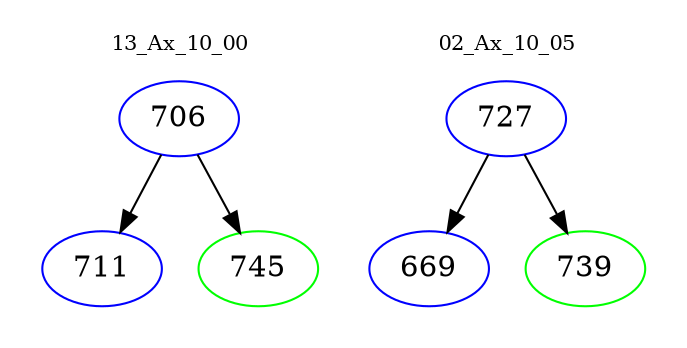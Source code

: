 digraph{
subgraph cluster_0 {
color = white
label = "13_Ax_10_00";
fontsize=10;
T0_706 [label="706", color="blue"]
T0_706 -> T0_711 [color="black"]
T0_711 [label="711", color="blue"]
T0_706 -> T0_745 [color="black"]
T0_745 [label="745", color="green"]
}
subgraph cluster_1 {
color = white
label = "02_Ax_10_05";
fontsize=10;
T1_727 [label="727", color="blue"]
T1_727 -> T1_669 [color="black"]
T1_669 [label="669", color="blue"]
T1_727 -> T1_739 [color="black"]
T1_739 [label="739", color="green"]
}
}
